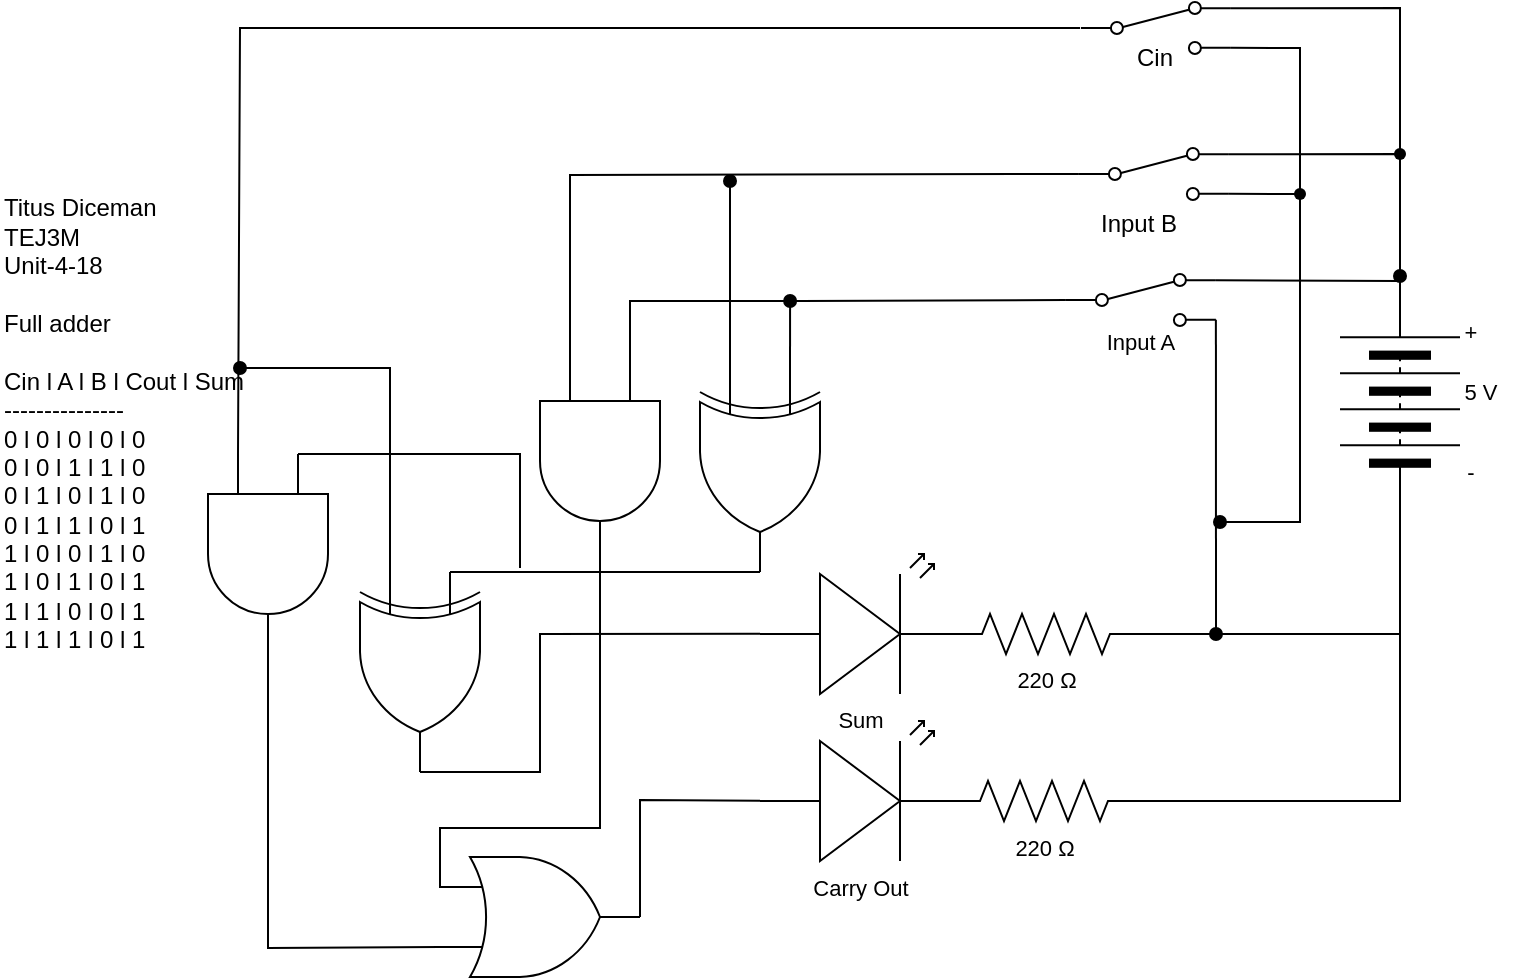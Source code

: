 <mxfile>
    <diagram id="ffboHtNIQQNh704SeMcM" name="Page-1">
        <mxGraphModel dx="560" dy="445" grid="1" gridSize="10" guides="1" tooltips="1" connect="1" arrows="1" fold="1" page="1" pageScale="1" pageWidth="827" pageHeight="1169" math="0" shadow="0">
            <root>
                <mxCell id="0"/>
                <mxCell id="1" parent="0"/>
                <mxCell id="2" value="Titus Diceman&amp;nbsp;&lt;br&gt;TEJ3M&lt;br&gt;Unit-4-18&lt;br&gt;&lt;br&gt;Full adder&lt;br&gt;&lt;br&gt;Cin l A l B l Cout l Sum&lt;br&gt;---------------&lt;br&gt;0 l 0 l 0 l 0 l 0&amp;nbsp;&lt;br&gt;0 l 0 l 1 l 1 l 0&lt;br&gt;0 l 1 l 0 l 1 l 0&lt;br&gt;0 l 1 l 1 l 0 l 1&lt;br&gt;1 l 0 l 0 l 1 l 0&lt;br&gt;1 l 0 l 1 l 0 l 1&amp;nbsp;&lt;br&gt;1 l 1 l 0 l 0 l 1&lt;br&gt;1 l 1 l 1 l 0 l 1" style="text;html=1;align=left;verticalAlign=middle;resizable=0;points=[];autosize=1;strokeColor=none;fillColor=none;" parent="1" vertex="1">
                    <mxGeometry y="138" width="140" height="240" as="geometry"/>
                </mxCell>
                <mxCell id="10" style="edgeStyle=none;shape=connector;rounded=0;html=1;exitX=1;exitY=0.12;exitDx=0;exitDy=0;labelBackgroundColor=default;strokeColor=default;fontFamily=Helvetica;fontSize=11;fontColor=default;endArrow=oval;endFill=1;" parent="1" source="5" edge="1">
                    <mxGeometry relative="1" as="geometry">
                        <mxPoint x="700" y="184" as="targetPoint"/>
                        <Array as="points">
                            <mxPoint x="700" y="186.5"/>
                        </Array>
                    </mxGeometry>
                </mxCell>
                <mxCell id="11" style="edgeStyle=none;shape=connector;rounded=0;html=1;exitX=1;exitY=0.88;exitDx=0;exitDy=0;labelBackgroundColor=default;strokeColor=default;fontFamily=Helvetica;fontSize=11;fontColor=default;endArrow=oval;endFill=1;" parent="1" source="5" edge="1">
                    <mxGeometry relative="1" as="geometry">
                        <mxPoint x="608" y="363" as="targetPoint"/>
                    </mxGeometry>
                </mxCell>
                <mxCell id="5" value="" style="shape=mxgraph.electrical.electro-mechanical.twoWaySwitch;aspect=fixed;elSwitchState=2;fontFamily=Helvetica;fontSize=11;fontColor=default;" parent="1" vertex="1">
                    <mxGeometry x="532.95" y="183" width="75" height="26" as="geometry"/>
                </mxCell>
                <mxCell id="6" value="Sum" style="verticalLabelPosition=bottom;shadow=0;dashed=0;align=center;html=1;verticalAlign=top;shape=mxgraph.electrical.opto_electronics.led_2;pointerEvents=1;fontFamily=Helvetica;fontSize=11;fontColor=default;" parent="1" vertex="1">
                    <mxGeometry x="380" y="323" width="100" height="70" as="geometry"/>
                </mxCell>
                <mxCell id="7" value="" style="pointerEvents=1;verticalLabelPosition=bottom;shadow=0;dashed=0;align=center;html=1;verticalAlign=top;shape=mxgraph.electrical.miscellaneous.batteryStack;fontFamily=Helvetica;fontSize=11;fontColor=default;direction=north;" parent="1" vertex="1">
                    <mxGeometry x="670" y="197" width="60" height="100" as="geometry"/>
                </mxCell>
                <mxCell id="19" style="edgeStyle=none;shape=connector;rounded=0;html=1;exitX=1;exitY=0.5;exitDx=0;exitDy=0;exitPerimeter=0;labelBackgroundColor=default;strokeColor=default;fontFamily=Helvetica;fontSize=11;fontColor=default;endArrow=none;endFill=0;entryX=0;entryY=0.5;entryDx=0;entryDy=0;" parent="1" source="18" target="7" edge="1">
                    <mxGeometry relative="1" as="geometry">
                        <mxPoint x="670" y="377.176" as="targetPoint"/>
                        <Array as="points">
                            <mxPoint x="700" y="363"/>
                        </Array>
                    </mxGeometry>
                </mxCell>
                <mxCell id="18" value="220&amp;nbsp;Ω" style="pointerEvents=1;verticalLabelPosition=bottom;shadow=0;dashed=0;align=center;html=1;verticalAlign=top;shape=mxgraph.electrical.resistors.resistor_2;fontFamily=Helvetica;fontSize=11;fontColor=default;" parent="1" vertex="1">
                    <mxGeometry x="473" y="353" width="100" height="20" as="geometry"/>
                </mxCell>
                <mxCell id="20" value="-" style="text;html=1;align=center;verticalAlign=middle;resizable=0;points=[];autosize=1;strokeColor=none;fillColor=none;fontSize=11;fontFamily=Helvetica;fontColor=default;" parent="1" vertex="1">
                    <mxGeometry x="720" y="267" width="30" height="30" as="geometry"/>
                </mxCell>
                <mxCell id="21" value="+" style="text;html=1;align=center;verticalAlign=middle;resizable=0;points=[];autosize=1;strokeColor=none;fillColor=none;fontSize=11;fontFamily=Helvetica;fontColor=default;" parent="1" vertex="1">
                    <mxGeometry x="720" y="197" width="30" height="30" as="geometry"/>
                </mxCell>
                <mxCell id="22" value="5 V" style="text;html=1;align=center;verticalAlign=middle;resizable=0;points=[];autosize=1;strokeColor=none;fillColor=none;fontSize=11;fontFamily=Helvetica;fontColor=default;" parent="1" vertex="1">
                    <mxGeometry x="720" y="227" width="40" height="30" as="geometry"/>
                </mxCell>
                <mxCell id="24" value="Input A" style="text;html=1;align=center;verticalAlign=middle;resizable=0;points=[];autosize=1;strokeColor=none;fillColor=none;fontSize=11;fontFamily=Helvetica;fontColor=default;" parent="1" vertex="1">
                    <mxGeometry x="540.45" y="202" width="60" height="30" as="geometry"/>
                </mxCell>
                <mxCell id="34" style="edgeStyle=none;rounded=0;html=1;exitX=1;exitY=0.12;exitDx=0;exitDy=0;entryX=1;entryY=0.5;entryDx=0;entryDy=0;endArrow=none;endFill=0;" parent="1" source="33" target="7" edge="1">
                    <mxGeometry relative="1" as="geometry">
                        <mxPoint x="710" y="120" as="targetPoint"/>
                        <Array as="points">
                            <mxPoint x="700" y="123"/>
                        </Array>
                    </mxGeometry>
                </mxCell>
                <mxCell id="35" style="edgeStyle=none;rounded=0;html=1;exitDx=0;exitDy=0;endArrow=oval;endFill=1;startArrow=none;" parent="1" source="102" edge="1">
                    <mxGeometry relative="1" as="geometry">
                        <mxPoint x="610" y="307" as="targetPoint"/>
                        <Array as="points">
                            <mxPoint x="650" y="143"/>
                            <mxPoint x="650" y="307"/>
                            <mxPoint x="610" y="307"/>
                        </Array>
                    </mxGeometry>
                </mxCell>
                <mxCell id="33" value="" style="shape=mxgraph.electrical.electro-mechanical.twoWaySwitch;aspect=fixed;elSwitchState=2;fontFamily=Helvetica;fontSize=11;fontColor=default;" parent="1" vertex="1">
                    <mxGeometry x="539.45" y="120" width="75" height="26" as="geometry"/>
                </mxCell>
                <mxCell id="39" value="Input B" style="text;html=1;align=center;verticalAlign=middle;resizable=0;points=[];autosize=1;strokeColor=none;fillColor=none;" parent="1" vertex="1">
                    <mxGeometry x="539.45" y="143" width="60" height="30" as="geometry"/>
                </mxCell>
                <mxCell id="79" style="edgeStyle=none;rounded=0;html=1;exitX=0;exitY=0.25;exitDx=0;exitDy=0;exitPerimeter=0;endArrow=oval;endFill=1;" parent="1" source="62" edge="1">
                    <mxGeometry relative="1" as="geometry">
                        <mxPoint x="395.056" y="196.5" as="targetPoint"/>
                    </mxGeometry>
                </mxCell>
                <mxCell id="80" style="edgeStyle=none;rounded=0;html=1;exitX=0;exitY=0.75;exitDx=0;exitDy=0;exitPerimeter=0;endArrow=oval;endFill=1;" parent="1" source="62" edge="1">
                    <mxGeometry relative="1" as="geometry">
                        <mxPoint x="365" y="136.5" as="targetPoint"/>
                    </mxGeometry>
                </mxCell>
                <mxCell id="87" style="edgeStyle=none;html=1;exitX=1;exitY=0.5;exitDx=0;exitDy=0;exitPerimeter=0;endArrow=none;endFill=0;rounded=0;entryX=0;entryY=0.25;entryDx=0;entryDy=0;entryPerimeter=0;" edge="1" parent="1" source="62" target="86">
                    <mxGeometry relative="1" as="geometry">
                        <mxPoint x="220" y="331.923" as="targetPoint"/>
                    </mxGeometry>
                </mxCell>
                <mxCell id="62" value="" style="verticalLabelPosition=bottom;shadow=0;dashed=0;align=center;html=1;verticalAlign=top;shape=mxgraph.electrical.logic_gates.logic_gate;operation=xor;direction=south;" parent="1" vertex="1">
                    <mxGeometry x="350" y="232" width="60" height="100" as="geometry"/>
                </mxCell>
                <mxCell id="67" value="Carry Out" style="verticalLabelPosition=bottom;shadow=0;dashed=0;align=center;html=1;verticalAlign=top;shape=mxgraph.electrical.opto_electronics.led_2;pointerEvents=1;fontFamily=Helvetica;fontSize=11;fontColor=default;" parent="1" vertex="1">
                    <mxGeometry x="380" y="406.5" width="100" height="70" as="geometry"/>
                </mxCell>
                <mxCell id="72" style="edgeStyle=none;html=1;exitX=1;exitY=0.5;exitDx=0;exitDy=0;exitPerimeter=0;rounded=0;endArrow=none;endFill=0;entryX=0;entryY=0.5;entryDx=0;entryDy=0;" parent="1" source="68" target="7" edge="1">
                    <mxGeometry relative="1" as="geometry">
                        <mxPoint x="700" y="366.5" as="targetPoint"/>
                        <Array as="points">
                            <mxPoint x="700" y="446.5"/>
                        </Array>
                    </mxGeometry>
                </mxCell>
                <mxCell id="68" value="220&amp;nbsp;Ω" style="pointerEvents=1;verticalLabelPosition=bottom;shadow=0;dashed=0;align=center;html=1;verticalAlign=top;shape=mxgraph.electrical.resistors.resistor_2;fontFamily=Helvetica;fontSize=11;fontColor=default;" parent="1" vertex="1">
                    <mxGeometry x="472" y="436.5" width="100" height="20" as="geometry"/>
                </mxCell>
                <mxCell id="75" style="edgeStyle=none;rounded=0;html=1;exitX=0;exitY=0.25;exitDx=0;exitDy=0;exitPerimeter=0;endArrow=none;endFill=0;entryX=0;entryY=0.5;entryDx=0;entryDy=0;" parent="1" source="74" target="5" edge="1">
                    <mxGeometry relative="1" as="geometry">
                        <mxPoint x="315" y="186.5" as="targetPoint"/>
                        <Array as="points">
                            <mxPoint x="315" y="196.5"/>
                            <mxPoint x="400" y="196.5"/>
                        </Array>
                    </mxGeometry>
                </mxCell>
                <mxCell id="76" style="edgeStyle=none;rounded=0;html=1;exitX=0;exitY=0.75;exitDx=0;exitDy=0;exitPerimeter=0;entryX=0;entryY=0.5;entryDx=0;entryDy=0;endArrow=none;endFill=0;" parent="1" source="74" target="33" edge="1">
                    <mxGeometry relative="1" as="geometry">
                        <Array as="points">
                            <mxPoint x="285" y="133.5"/>
                        </Array>
                    </mxGeometry>
                </mxCell>
                <mxCell id="93" style="edgeStyle=none;rounded=0;html=1;exitX=1;exitY=0.5;exitDx=0;exitDy=0;exitPerimeter=0;endArrow=none;endFill=0;" edge="1" parent="1" source="74">
                    <mxGeometry relative="1" as="geometry">
                        <mxPoint x="220" y="490" as="targetPoint"/>
                        <Array as="points">
                            <mxPoint x="300" y="460"/>
                            <mxPoint x="220" y="460"/>
                        </Array>
                    </mxGeometry>
                </mxCell>
                <mxCell id="74" value="" style="verticalLabelPosition=bottom;shadow=0;dashed=0;align=center;html=1;verticalAlign=top;shape=mxgraph.electrical.logic_gates.logic_gate;operation=and;direction=south;" parent="1" vertex="1">
                    <mxGeometry x="270" y="226.5" width="60" height="100" as="geometry"/>
                </mxCell>
                <mxCell id="97" style="edgeStyle=none;rounded=0;html=1;exitX=1;exitY=0.12;exitDx=0;exitDy=0;endArrow=none;endFill=0;" edge="1" parent="1" source="82">
                    <mxGeometry relative="1" as="geometry">
                        <mxPoint x="700" y="130" as="targetPoint"/>
                        <Array as="points">
                            <mxPoint x="700" y="50"/>
                        </Array>
                    </mxGeometry>
                </mxCell>
                <mxCell id="101" style="edgeStyle=none;rounded=0;html=1;exitX=1;exitY=0.88;exitDx=0;exitDy=0;endArrow=none;endFill=0;" edge="1" parent="1" source="82">
                    <mxGeometry relative="1" as="geometry">
                        <mxPoint x="650" y="150" as="targetPoint"/>
                        <Array as="points">
                            <mxPoint x="650" y="70"/>
                        </Array>
                    </mxGeometry>
                </mxCell>
                <mxCell id="82" value="" style="shape=mxgraph.electrical.electro-mechanical.twoWaySwitch;aspect=fixed;elSwitchState=2;fontFamily=Helvetica;fontSize=11;fontColor=default;" vertex="1" parent="1">
                    <mxGeometry x="540.45" y="47" width="75" height="26" as="geometry"/>
                </mxCell>
                <mxCell id="91" style="edgeStyle=none;rounded=0;html=1;exitX=0;exitY=0.75;exitDx=0;exitDy=0;exitPerimeter=0;endArrow=oval;endFill=1;" edge="1" parent="1" source="86">
                    <mxGeometry relative="1" as="geometry">
                        <mxPoint x="120" y="230" as="targetPoint"/>
                        <Array as="points">
                            <mxPoint x="195" y="230"/>
                            <mxPoint x="120" y="230"/>
                        </Array>
                    </mxGeometry>
                </mxCell>
                <mxCell id="92" style="edgeStyle=none;rounded=0;html=1;exitX=1;exitY=0.5;exitDx=0;exitDy=0;exitPerimeter=0;entryX=0;entryY=0.57;entryDx=0;entryDy=0;entryPerimeter=0;endArrow=none;endFill=0;" edge="1" parent="1" source="86" target="6">
                    <mxGeometry relative="1" as="geometry">
                        <Array as="points">
                            <mxPoint x="270" y="432"/>
                            <mxPoint x="270" y="363"/>
                        </Array>
                    </mxGeometry>
                </mxCell>
                <mxCell id="86" value="" style="verticalLabelPosition=bottom;shadow=0;dashed=0;align=center;html=1;verticalAlign=top;shape=mxgraph.electrical.logic_gates.logic_gate;operation=xor;direction=south;" vertex="1" parent="1">
                    <mxGeometry x="180" y="332" width="60" height="100" as="geometry"/>
                </mxCell>
                <mxCell id="89" style="edgeStyle=none;rounded=0;html=1;exitX=0;exitY=0.25;exitDx=0;exitDy=0;exitPerimeter=0;endArrow=none;endFill=0;" edge="1" parent="1" source="88">
                    <mxGeometry relative="1" as="geometry">
                        <mxPoint x="260" y="330" as="targetPoint"/>
                        <Array as="points">
                            <mxPoint x="260" y="273"/>
                        </Array>
                    </mxGeometry>
                </mxCell>
                <mxCell id="90" style="edgeStyle=none;rounded=0;html=1;exitX=0;exitY=0.75;exitDx=0;exitDy=0;exitPerimeter=0;endArrow=none;endFill=0;" edge="1" parent="1" source="88">
                    <mxGeometry relative="1" as="geometry">
                        <mxPoint x="540" y="60" as="targetPoint"/>
                        <Array as="points">
                            <mxPoint x="120" y="60"/>
                        </Array>
                    </mxGeometry>
                </mxCell>
                <mxCell id="88" value="" style="verticalLabelPosition=bottom;shadow=0;dashed=0;align=center;html=1;verticalAlign=top;shape=mxgraph.electrical.logic_gates.logic_gate;operation=and;direction=south;" vertex="1" parent="1">
                    <mxGeometry x="104" y="273" width="60" height="100" as="geometry"/>
                </mxCell>
                <mxCell id="95" style="edgeStyle=none;rounded=0;html=1;exitX=1;exitY=0.5;exitDx=0;exitDy=0;exitPerimeter=0;entryX=0;entryY=0.57;entryDx=0;entryDy=0;entryPerimeter=0;endArrow=none;endFill=0;" edge="1" parent="1" source="94" target="67">
                    <mxGeometry relative="1" as="geometry">
                        <Array as="points">
                            <mxPoint x="320" y="446"/>
                        </Array>
                    </mxGeometry>
                </mxCell>
                <mxCell id="96" style="edgeStyle=none;rounded=0;html=1;exitX=0;exitY=0.75;exitDx=0;exitDy=0;exitPerimeter=0;entryX=1;entryY=0.5;entryDx=0;entryDy=0;entryPerimeter=0;endArrow=none;endFill=0;" edge="1" parent="1" source="94" target="88">
                    <mxGeometry relative="1" as="geometry">
                        <Array as="points">
                            <mxPoint x="134" y="520"/>
                        </Array>
                    </mxGeometry>
                </mxCell>
                <mxCell id="94" value="" style="verticalLabelPosition=bottom;shadow=0;dashed=0;align=center;html=1;verticalAlign=top;shape=mxgraph.electrical.logic_gates.logic_gate;operation=or;" vertex="1" parent="1">
                    <mxGeometry x="220" y="474.5" width="100" height="60" as="geometry"/>
                </mxCell>
                <mxCell id="100" value="" style="shape=waypoint;sketch=0;size=6;pointerEvents=1;points=[];fillColor=none;resizable=0;rotatable=0;perimeter=centerPerimeter;snapToPoint=1;" vertex="1" parent="1">
                    <mxGeometry x="690" y="113" width="20" height="20" as="geometry"/>
                </mxCell>
                <mxCell id="103" value="" style="edgeStyle=none;rounded=0;html=1;exitX=1;exitY=0.88;exitDx=0;exitDy=0;endArrow=none;endFill=1;" edge="1" parent="1" source="33" target="102">
                    <mxGeometry relative="1" as="geometry">
                        <mxPoint x="610" y="307" as="targetPoint"/>
                        <Array as="points"/>
                        <mxPoint x="614.45" y="142.88" as="sourcePoint"/>
                    </mxGeometry>
                </mxCell>
                <mxCell id="102" value="" style="shape=waypoint;sketch=0;size=6;pointerEvents=1;points=[];fillColor=none;resizable=0;rotatable=0;perimeter=centerPerimeter;snapToPoint=1;" vertex="1" parent="1">
                    <mxGeometry x="640" y="133" width="20" height="20" as="geometry"/>
                </mxCell>
                <mxCell id="104" value="Cin" style="text;html=1;align=center;verticalAlign=middle;resizable=0;points=[];autosize=1;strokeColor=none;fillColor=none;" vertex="1" parent="1">
                    <mxGeometry x="556.95" y="60" width="40" height="30" as="geometry"/>
                </mxCell>
            </root>
        </mxGraphModel>
    </diagram>
</mxfile>